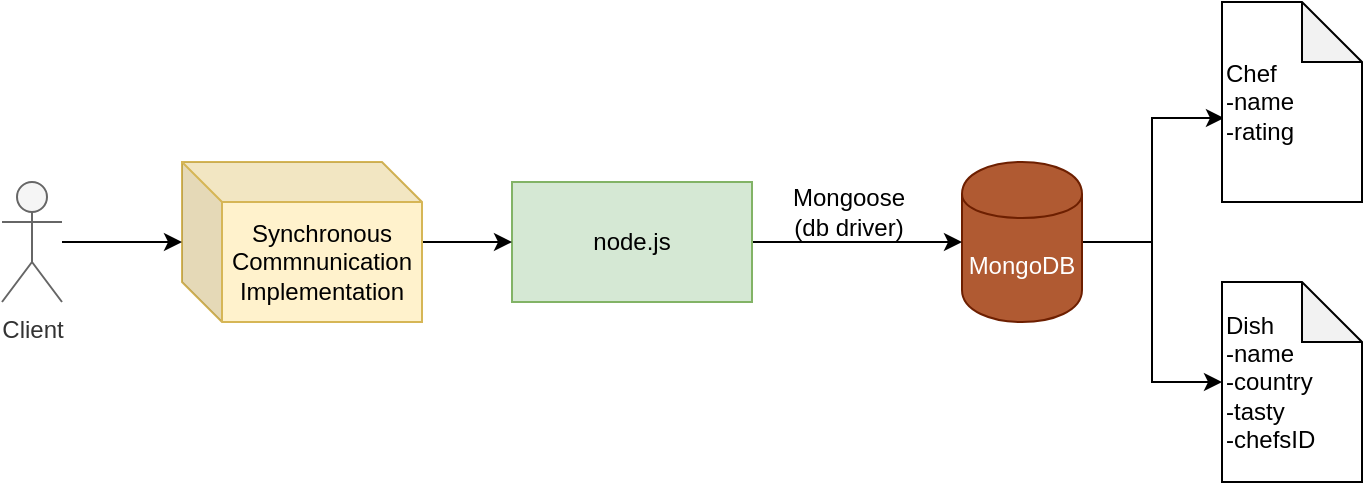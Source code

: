 <mxfile version="13.1.3">
    <diagram id="6hGFLwfOUW9BJ-s0fimq" name="Page-1">
        <mxGraphModel dx="1206" dy="791" grid="1" gridSize="10" guides="1" tooltips="1" connect="1" arrows="1" fold="1" page="1" pageScale="1" pageWidth="850" pageHeight="1100" math="0" shadow="0">
            <root>
                <mxCell id="0"/>
                <mxCell id="1" parent="0"/>
                <mxCell id="Gd53zhBSXM-tGxM4PoFd-4" style="edgeStyle=orthogonalEdgeStyle;rounded=0;orthogonalLoop=1;jettySize=auto;html=1;entryX=0.014;entryY=0.58;entryDx=0;entryDy=0;entryPerimeter=0;" parent="1" source="Gd53zhBSXM-tGxM4PoFd-1" target="Gd53zhBSXM-tGxM4PoFd-3" edge="1">
                    <mxGeometry relative="1" as="geometry"/>
                </mxCell>
                <mxCell id="Gd53zhBSXM-tGxM4PoFd-5" style="edgeStyle=orthogonalEdgeStyle;rounded=0;orthogonalLoop=1;jettySize=auto;html=1;" parent="1" source="Gd53zhBSXM-tGxM4PoFd-1" target="Gd53zhBSXM-tGxM4PoFd-2" edge="1">
                    <mxGeometry relative="1" as="geometry"/>
                </mxCell>
                <mxCell id="Gd53zhBSXM-tGxM4PoFd-1" value="MongoDB" style="shape=cylinder;whiteSpace=wrap;html=1;boundedLbl=1;backgroundOutline=1;fillColor=#B05A32;strokeColor=#6D1F00;fontColor=#ffffff;" parent="1" vertex="1">
                    <mxGeometry x="590" y="160" width="60" height="80" as="geometry"/>
                </mxCell>
                <mxCell id="Gd53zhBSXM-tGxM4PoFd-2" value="Dish&lt;br&gt;-name&lt;br&gt;-country&lt;br&gt;-tasty&lt;br&gt;&lt;div&gt;&lt;span&gt;-chefsID&lt;/span&gt;&lt;/div&gt;" style="shape=note;whiteSpace=wrap;html=1;backgroundOutline=1;darkOpacity=0.05;align=left;" parent="1" vertex="1">
                    <mxGeometry x="720" y="220" width="70" height="100" as="geometry"/>
                </mxCell>
                <mxCell id="Gd53zhBSXM-tGxM4PoFd-3" value="Chef&lt;br&gt;-name&lt;br&gt;&lt;div&gt;&lt;span&gt;-rating&lt;/span&gt;&lt;/div&gt;" style="shape=note;whiteSpace=wrap;html=1;backgroundOutline=1;darkOpacity=0.05;align=left;" parent="1" vertex="1">
                    <mxGeometry x="720" y="80" width="70" height="100" as="geometry"/>
                </mxCell>
                <mxCell id="Gd53zhBSXM-tGxM4PoFd-7" style="edgeStyle=orthogonalEdgeStyle;rounded=0;orthogonalLoop=1;jettySize=auto;html=1;entryX=0;entryY=0.5;entryDx=0;entryDy=0;" parent="1" source="Gd53zhBSXM-tGxM4PoFd-6" target="Gd53zhBSXM-tGxM4PoFd-1" edge="1">
                    <mxGeometry relative="1" as="geometry"/>
                </mxCell>
                <mxCell id="Gd53zhBSXM-tGxM4PoFd-6" value="node.js" style="rounded=0;whiteSpace=wrap;html=1;fillColor=#d5e8d4;strokeColor=#82b366;" parent="1" vertex="1">
                    <mxGeometry x="365" y="170" width="120" height="60" as="geometry"/>
                </mxCell>
                <mxCell id="Gd53zhBSXM-tGxM4PoFd-8" value="Mongoose &lt;br&gt;(db driver)" style="text;html=1;align=center;verticalAlign=middle;resizable=0;points=[];autosize=1;" parent="1" vertex="1">
                    <mxGeometry x="498" y="170" width="70" height="30" as="geometry"/>
                </mxCell>
                <mxCell id="Gd53zhBSXM-tGxM4PoFd-14" style="edgeStyle=orthogonalEdgeStyle;rounded=0;orthogonalLoop=1;jettySize=auto;html=1;entryX=0;entryY=0.5;entryDx=0;entryDy=0;" parent="1" source="Gd53zhBSXM-tGxM4PoFd-9" target="Gd53zhBSXM-tGxM4PoFd-6" edge="1">
                    <mxGeometry relative="1" as="geometry"/>
                </mxCell>
                <mxCell id="Gd53zhBSXM-tGxM4PoFd-9" value="Synchronous Commnunication Implementation" style="shape=cube;whiteSpace=wrap;html=1;boundedLbl=1;backgroundOutline=1;darkOpacity=0.05;darkOpacity2=0.1;fillColor=#fff2cc;strokeColor=#d6b656;" parent="1" vertex="1">
                    <mxGeometry x="200" y="160" width="120" height="80" as="geometry"/>
                </mxCell>
                <mxCell id="Gd53zhBSXM-tGxM4PoFd-13" style="edgeStyle=orthogonalEdgeStyle;rounded=0;orthogonalLoop=1;jettySize=auto;html=1;" parent="1" source="Gd53zhBSXM-tGxM4PoFd-10" target="Gd53zhBSXM-tGxM4PoFd-9" edge="1">
                    <mxGeometry relative="1" as="geometry"/>
                </mxCell>
                <mxCell id="Gd53zhBSXM-tGxM4PoFd-10" value="Client" style="shape=umlActor;verticalLabelPosition=bottom;labelBackgroundColor=#ffffff;verticalAlign=top;html=1;outlineConnect=0;fillColor=#f5f5f5;strokeColor=#666666;fontColor=#333333;" parent="1" vertex="1">
                    <mxGeometry x="110" y="170" width="30" height="60" as="geometry"/>
                </mxCell>
            </root>
        </mxGraphModel>
    </diagram>
</mxfile>